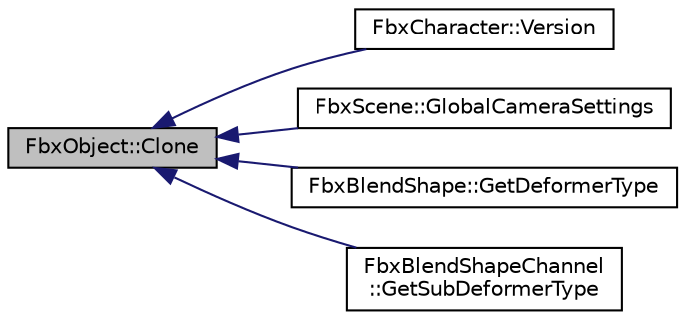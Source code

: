 digraph "FbxObject::Clone"
{
  edge [fontname="Helvetica",fontsize="10",labelfontname="Helvetica",labelfontsize="10"];
  node [fontname="Helvetica",fontsize="10",shape=record];
  rankdir="LR";
  Node5 [label="FbxObject::Clone",height=0.2,width=0.4,color="black", fillcolor="grey75", style="filled", fontcolor="black"];
  Node5 -> Node6 [dir="back",color="midnightblue",fontsize="10",style="solid"];
  Node6 [label="FbxCharacter::Version",height=0.2,width=0.4,color="black", fillcolor="white", style="filled",URL="$class_fbx_character.html#ac043c84d80802eb45a29745d20fbd2a0"];
  Node5 -> Node7 [dir="back",color="midnightblue",fontsize="10",style="solid"];
  Node7 [label="FbxScene::GlobalCameraSettings",height=0.2,width=0.4,color="black", fillcolor="white", style="filled",URL="$class_fbx_scene.html#a029b34d23edd7d05cb0e687b494064ad"];
  Node5 -> Node8 [dir="back",color="midnightblue",fontsize="10",style="solid"];
  Node8 [label="FbxBlendShape::GetDeformerType",height=0.2,width=0.4,color="black", fillcolor="white", style="filled",URL="$class_fbx_blend_shape.html#afc886286ac95264b993335d8b3954b4f"];
  Node5 -> Node9 [dir="back",color="midnightblue",fontsize="10",style="solid"];
  Node9 [label="FbxBlendShapeChannel\l::GetSubDeformerType",height=0.2,width=0.4,color="black", fillcolor="white", style="filled",URL="$class_fbx_blend_shape_channel.html#a1dba13e481ea7ba1874587ad92ee0347"];
}
